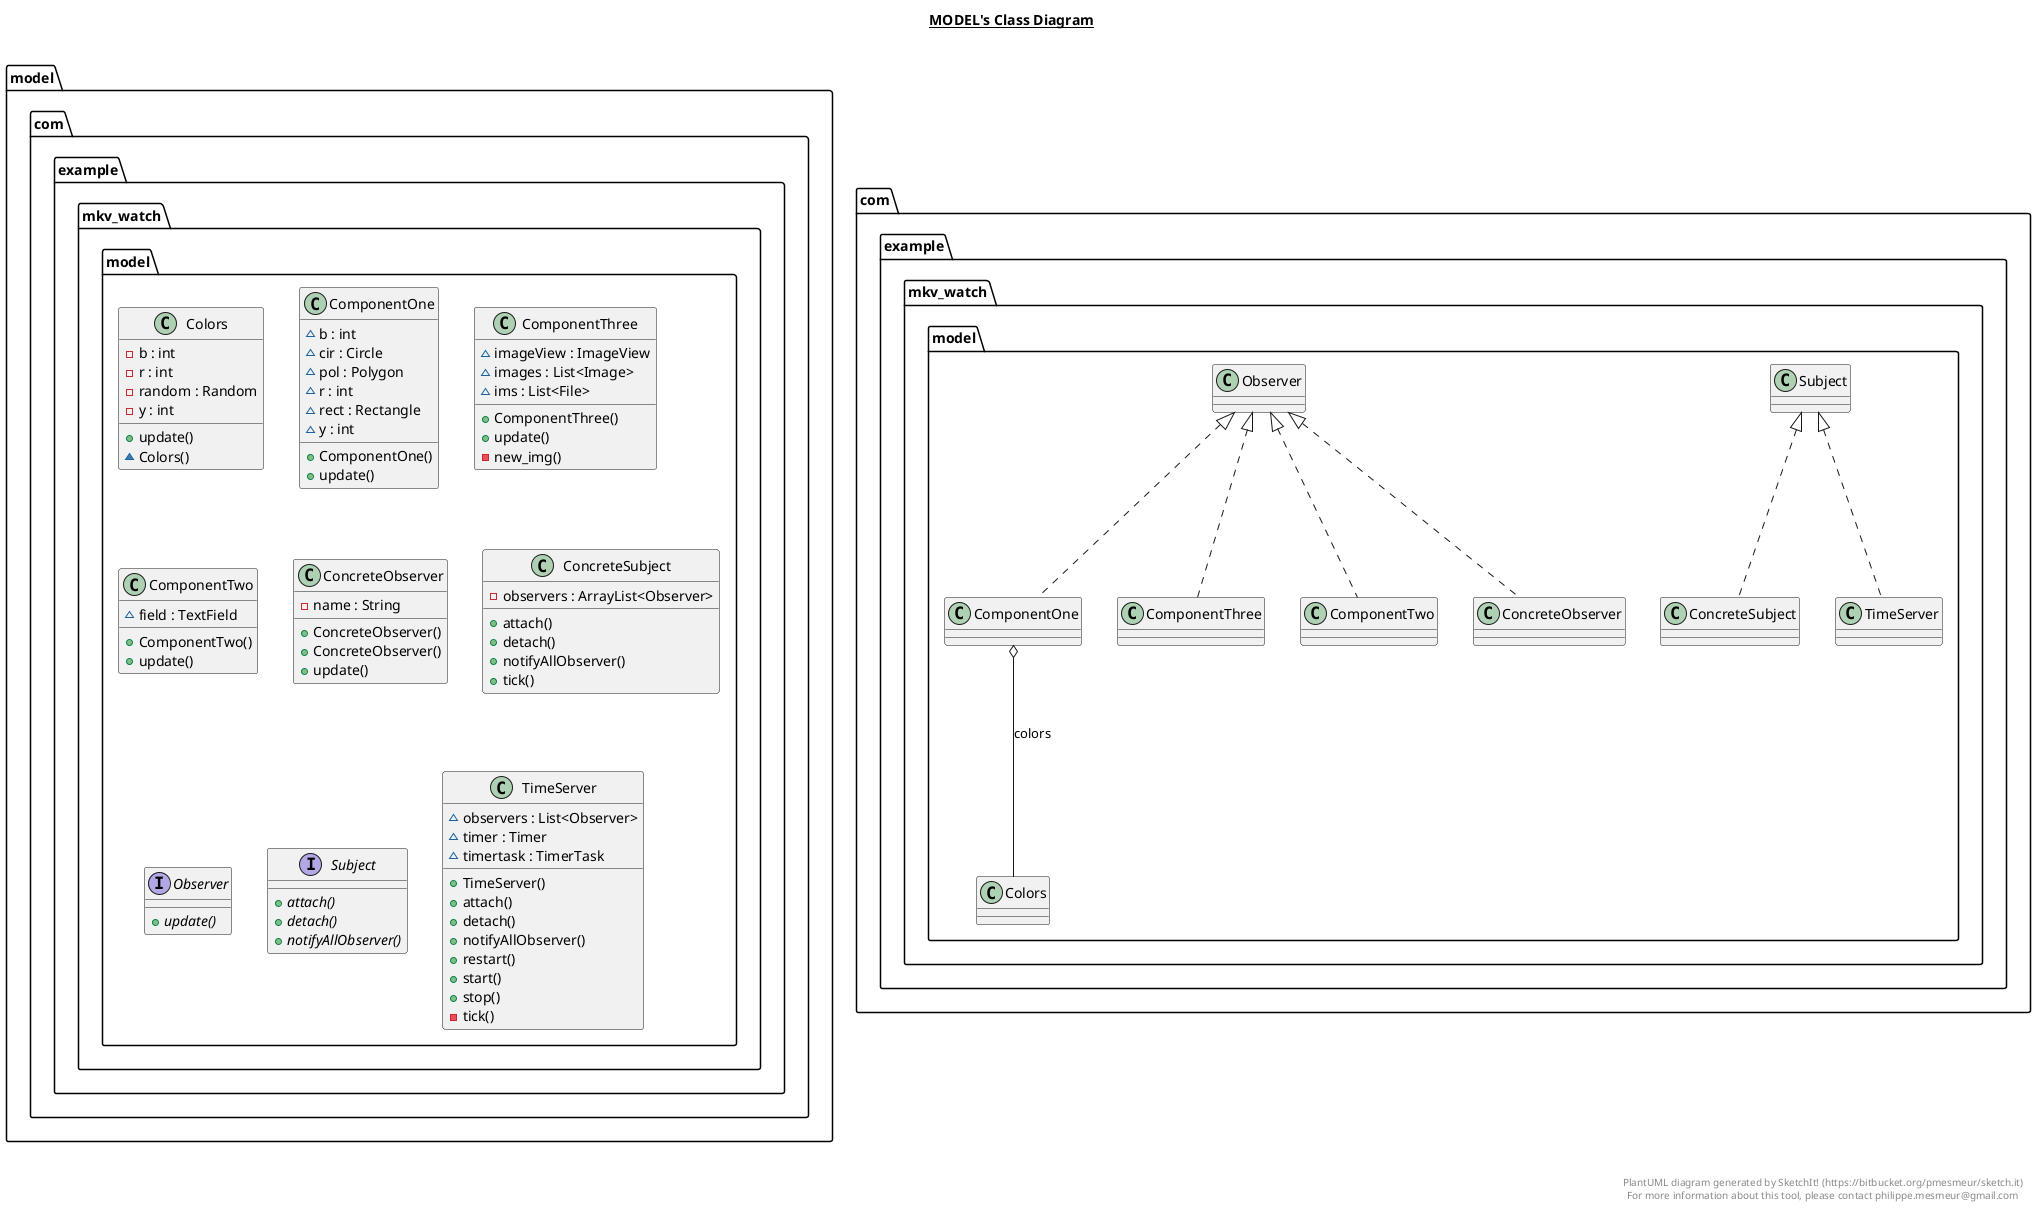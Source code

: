 @startuml

title __MODEL's Class Diagram__\n


      namespace model {
        class com.example.mkv_watch.model.Colors {
            - b : int
            - r : int
            - random : Random
            - y : int
            + update()
            ~ Colors()
        }
      }

  


      namespace model {
        class com.example.mkv_watch.model.ComponentOne {
            ~ b : int
            ~ cir : Circle
            ~ pol : Polygon
            ~ r : int
            ~ rect : Rectangle
            ~ y : int
            + ComponentOne()
            + update()
        }
      }



      namespace model {
        class com.example.mkv_watch.model.ComponentThree {
            ~ imageView : ImageView
            ~ images : List<Image>
            ~ ims : List<File>
            + ComponentThree()
            + update()
            - new_img()
        }
      }



      namespace model {
        class com.example.mkv_watch.model.ComponentTwo {
            ~ field : TextField
            + ComponentTwo()
            + update()
        }
      }

  


      namespace model {
        class com.example.mkv_watch.model.ConcreteObserver {
            - name : String
            + ConcreteObserver()
            + ConcreteObserver()
            + update()
        }
      }

  

      namespace model {
        class com.example.mkv_watch.model.ConcreteSubject {
            - observers : ArrayList<Observer>
            + attach()
            + detach()
            + notifyAllObserver()
            + tick()
        }
      }

  


      namespace model {
        interface com.example.mkv_watch.model.Observer {
            {abstract} + update()
        }
      }

  


      namespace model {
        interface com.example.mkv_watch.model.Subject {
            {abstract} + attach()
            {abstract} + detach()
            {abstract} + notifyAllObserver()
        }
      }


      namespace model {
        class com.example.mkv_watch.model.TimeServer {
            ~ observers : List<Observer>
            ~ timer : Timer
            ~ timertask : TimerTask
            + TimeServer()
            + attach()
            + detach()
            + notifyAllObserver()
            + restart()
            + start()
            + stop()
            - tick()
        }
      }

  

  com.example.mkv_watch.model.ComponentOne .up.|> com.example.mkv_watch.model.Observer
  com.example.mkv_watch.model.ComponentOne o-- com.example.mkv_watch.model.Colors : colors
  com.example.mkv_watch.model.ComponentThree .up.|> com.example.mkv_watch.model.Observer
  com.example.mkv_watch.model.ComponentTwo .up.|> com.example.mkv_watch.model.Observer
  com.example.mkv_watch.model.ConcreteObserver .up.|> com.example.mkv_watch.model.Observer
  com.example.mkv_watch.model.ConcreteSubject .up.|> com.example.mkv_watch.model.Subject
  com.example.mkv_watch.model.TimeServer .up.|> com.example.mkv_watch.model.Subject


right footer


PlantUML diagram generated by SketchIt! (https://bitbucket.org/pmesmeur/sketch.it)
For more information about this tool, please contact philippe.mesmeur@gmail.com
endfooter

@enduml
